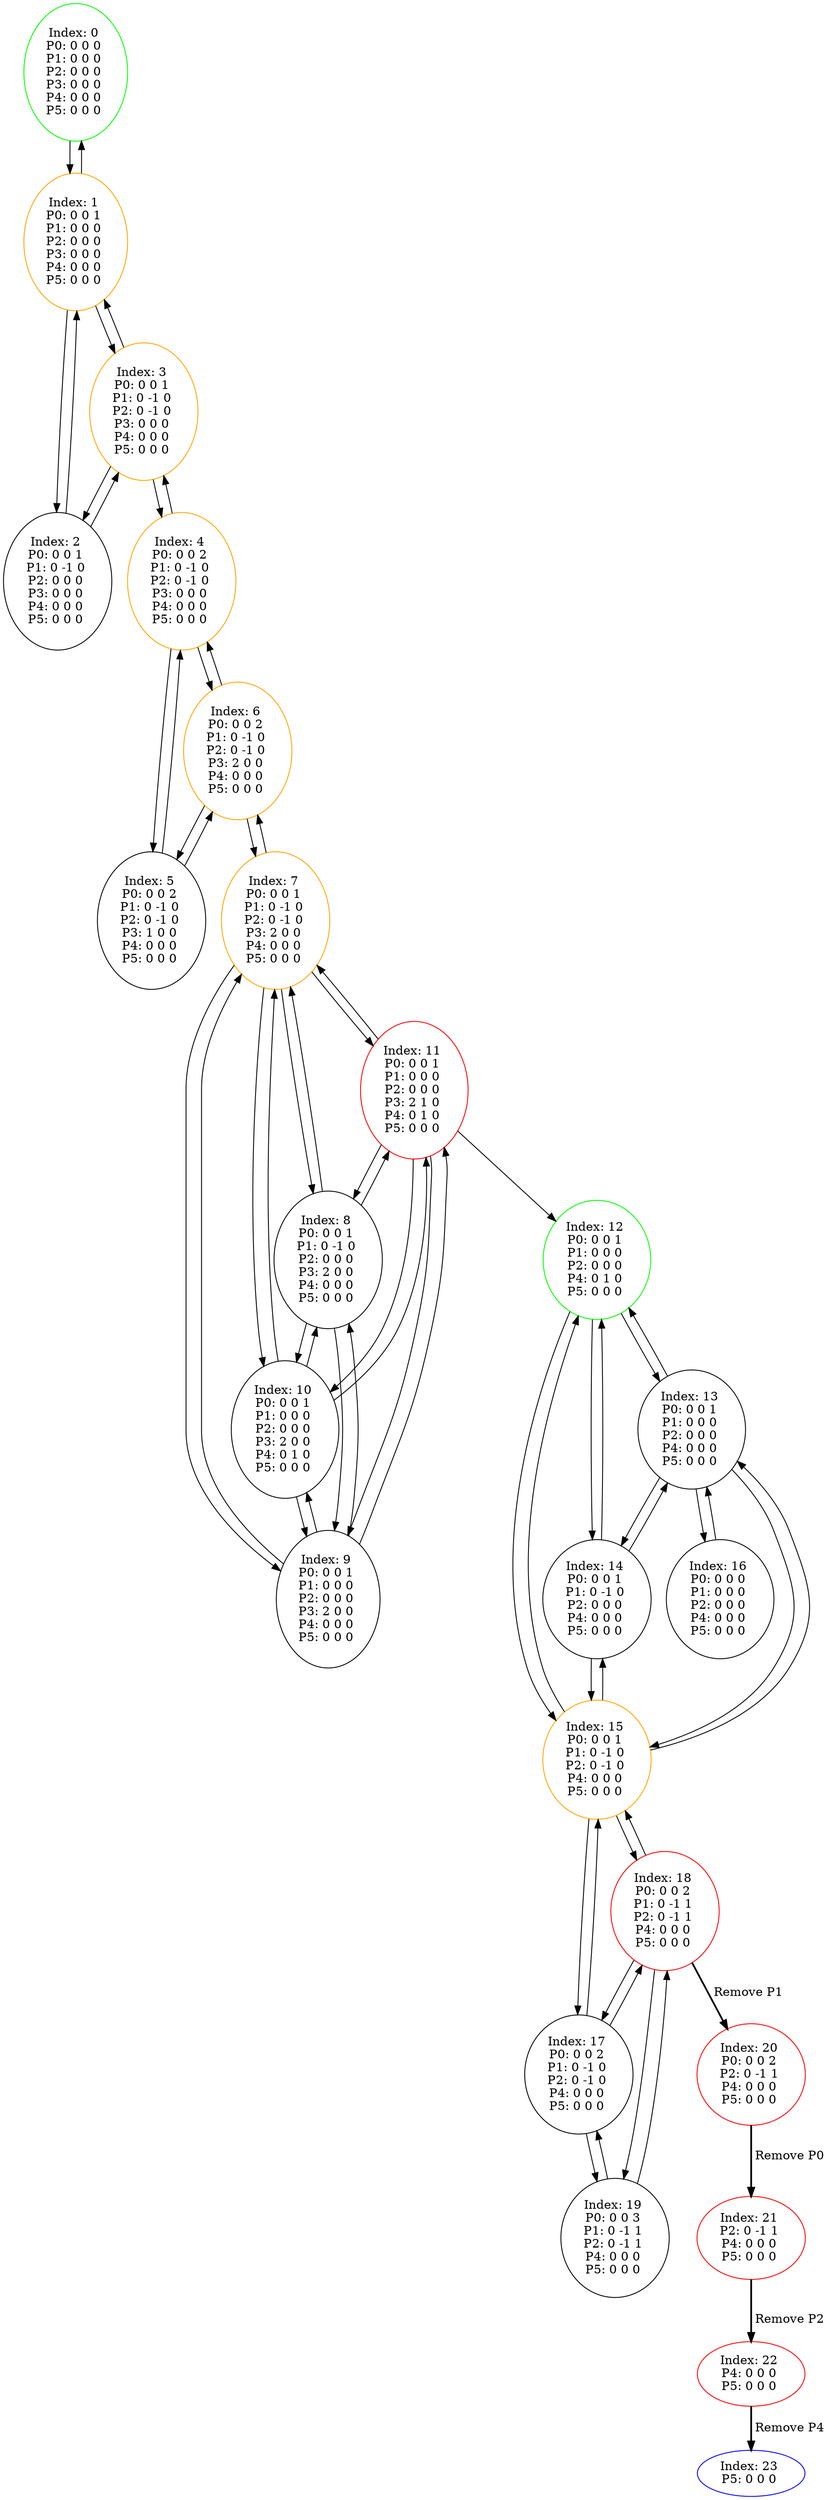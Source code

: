 digraph G {
color = "black"
0[label = "Index: 0 
P0: 0 0 0 
P1: 0 0 0 
P2: 0 0 0 
P3: 0 0 0 
P4: 0 0 0 
P5: 0 0 0 
", color = "green"]
1[label = "Index: 1 
P0: 0 0 1 
P1: 0 0 0 
P2: 0 0 0 
P3: 0 0 0 
P4: 0 0 0 
P5: 0 0 0 
", color = "orange"]
2[label = "Index: 2 
P0: 0 0 1 
P1: 0 -1 0 
P2: 0 0 0 
P3: 0 0 0 
P4: 0 0 0 
P5: 0 0 0 
"]
3[label = "Index: 3 
P0: 0 0 1 
P1: 0 -1 0 
P2: 0 -1 0 
P3: 0 0 0 
P4: 0 0 0 
P5: 0 0 0 
", color = "orange"]
4[label = "Index: 4 
P0: 0 0 2 
P1: 0 -1 0 
P2: 0 -1 0 
P3: 0 0 0 
P4: 0 0 0 
P5: 0 0 0 
", color = "orange"]
5[label = "Index: 5 
P0: 0 0 2 
P1: 0 -1 0 
P2: 0 -1 0 
P3: 1 0 0 
P4: 0 0 0 
P5: 0 0 0 
"]
6[label = "Index: 6 
P0: 0 0 2 
P1: 0 -1 0 
P2: 0 -1 0 
P3: 2 0 0 
P4: 0 0 0 
P5: 0 0 0 
", color = "orange"]
7[label = "Index: 7 
P0: 0 0 1 
P1: 0 -1 0 
P2: 0 -1 0 
P3: 2 0 0 
P4: 0 0 0 
P5: 0 0 0 
", color = "orange"]
8[label = "Index: 8 
P0: 0 0 1 
P1: 0 -1 0 
P2: 0 0 0 
P3: 2 0 0 
P4: 0 0 0 
P5: 0 0 0 
"]
9[label = "Index: 9 
P0: 0 0 1 
P1: 0 0 0 
P2: 0 0 0 
P3: 2 0 0 
P4: 0 0 0 
P5: 0 0 0 
"]
10[label = "Index: 10 
P0: 0 0 1 
P1: 0 0 0 
P2: 0 0 0 
P3: 2 0 0 
P4: 0 1 0 
P5: 0 0 0 
"]
11[label = "Index: 11 
P0: 0 0 1 
P1: 0 0 0 
P2: 0 0 0 
P3: 2 1 0 
P4: 0 1 0 
P5: 0 0 0 
", color = "red"]
12[label = "Index: 12 
P0: 0 0 1 
P1: 0 0 0 
P2: 0 0 0 
P4: 0 1 0 
P5: 0 0 0 
", color = "green"]
13[label = "Index: 13 
P0: 0 0 1 
P1: 0 0 0 
P2: 0 0 0 
P4: 0 0 0 
P5: 0 0 0 
"]
14[label = "Index: 14 
P0: 0 0 1 
P1: 0 -1 0 
P2: 0 0 0 
P4: 0 0 0 
P5: 0 0 0 
"]
15[label = "Index: 15 
P0: 0 0 1 
P1: 0 -1 0 
P2: 0 -1 0 
P4: 0 0 0 
P5: 0 0 0 
", color = "orange"]
16[label = "Index: 16 
P0: 0 0 0 
P1: 0 0 0 
P2: 0 0 0 
P4: 0 0 0 
P5: 0 0 0 
"]
17[label = "Index: 17 
P0: 0 0 2 
P1: 0 -1 0 
P2: 0 -1 0 
P4: 0 0 0 
P5: 0 0 0 
"]
18[label = "Index: 18 
P0: 0 0 2 
P1: 0 -1 1 
P2: 0 -1 1 
P4: 0 0 0 
P5: 0 0 0 
", color = "red"]
19[label = "Index: 19 
P0: 0 0 3 
P1: 0 -1 1 
P2: 0 -1 1 
P4: 0 0 0 
P5: 0 0 0 
"]
20[label = "Index: 20 
P0: 0 0 2 
P2: 0 -1 1 
P4: 0 0 0 
P5: 0 0 0 
", color = "red"]
21[label = "Index: 21 
P2: 0 -1 1 
P4: 0 0 0 
P5: 0 0 0 
", color = "red"]
22[label = "Index: 22 
P4: 0 0 0 
P5: 0 0 0 
", color = "red"]
23[label = "Index: 23 
P5: 0 0 0 
", color = "blue"]
0 -> 1

1 -> 0
1 -> 2
1 -> 3

2 -> 1
2 -> 3

3 -> 1
3 -> 2
3 -> 4

4 -> 3
4 -> 5
4 -> 6

5 -> 4
5 -> 6

6 -> 4
6 -> 5
6 -> 7

7 -> 6
7 -> 8
7 -> 9
7 -> 10
7 -> 11

8 -> 7
8 -> 9
8 -> 10
8 -> 11

9 -> 7
9 -> 8
9 -> 10
9 -> 11

10 -> 7
10 -> 8
10 -> 9
10 -> 11

11 -> 7
11 -> 8
11 -> 9
11 -> 10
11 -> 12

12 -> 13
12 -> 14
12 -> 15

13 -> 12
13 -> 16
13 -> 14
13 -> 15

14 -> 12
14 -> 13
14 -> 15

15 -> 12
15 -> 13
15 -> 14
15 -> 17
15 -> 18

16 -> 13

17 -> 15
17 -> 18
17 -> 19

18 -> 15
18 -> 17
18 -> 19
18 -> 20[style=bold label=" Remove P1 "];


19 -> 17
19 -> 18

20 -> 21[style=bold label=" Remove P0 "];


21 -> 22[style=bold label=" Remove P2 "];


22 -> 23[style=bold label=" Remove P4 "];


}
